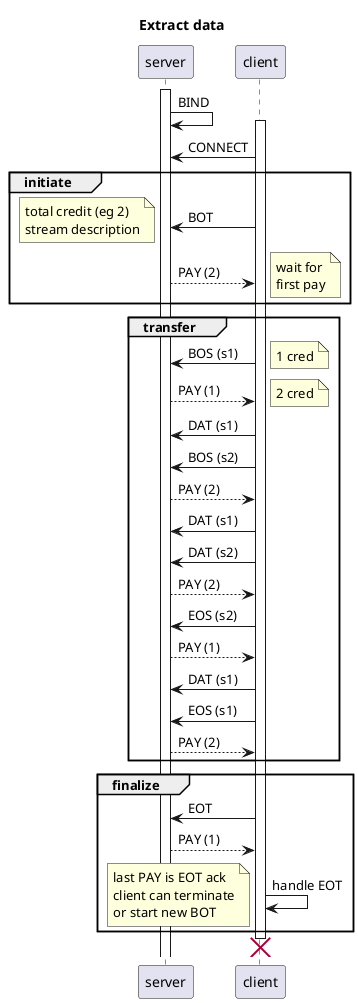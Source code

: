 @startuml
title Extract data
activate server
        server -> server: BIND
        activate client
                client -> server : CONNECT
                group initiate
                        client -> server : BOT
                        note left
                                total credit (eg 2)
                                stream description
                        end note
                        server --> client : PAY (2)
                        note right
                                wait for
                                first pay
                        end note
                end
                group transfer
                        client  -> server : BOS (s1)
                        note right
                                1 cred
                        end note
                        server --> client : PAY (1)
                        note right
                                2 cred
                        end note
                        client  -> server : DAT (s1)
                        client  -> server : BOS (s2)
                        server --> client : PAY (2)
                        client  -> server : DAT (s1)
                        client  -> server : DAT (s2)
                        server --> client : PAY (2)
                        client  -> server : EOS (s2)
                        server --> client : PAY (1)
                        client  -> server : DAT (s1)
                        client  -> server : EOS (s1)
                        server --> client : PAY (2)
                end
                group finalize
                        client -> server : EOT
                        server --> client : PAY (1)
                        client -> client : handle EOT
                        note left
                                last PAY is EOT ack
                                client can terminate
                                or start new BOT
                        end note
                end
                destroy client
                @enduml
